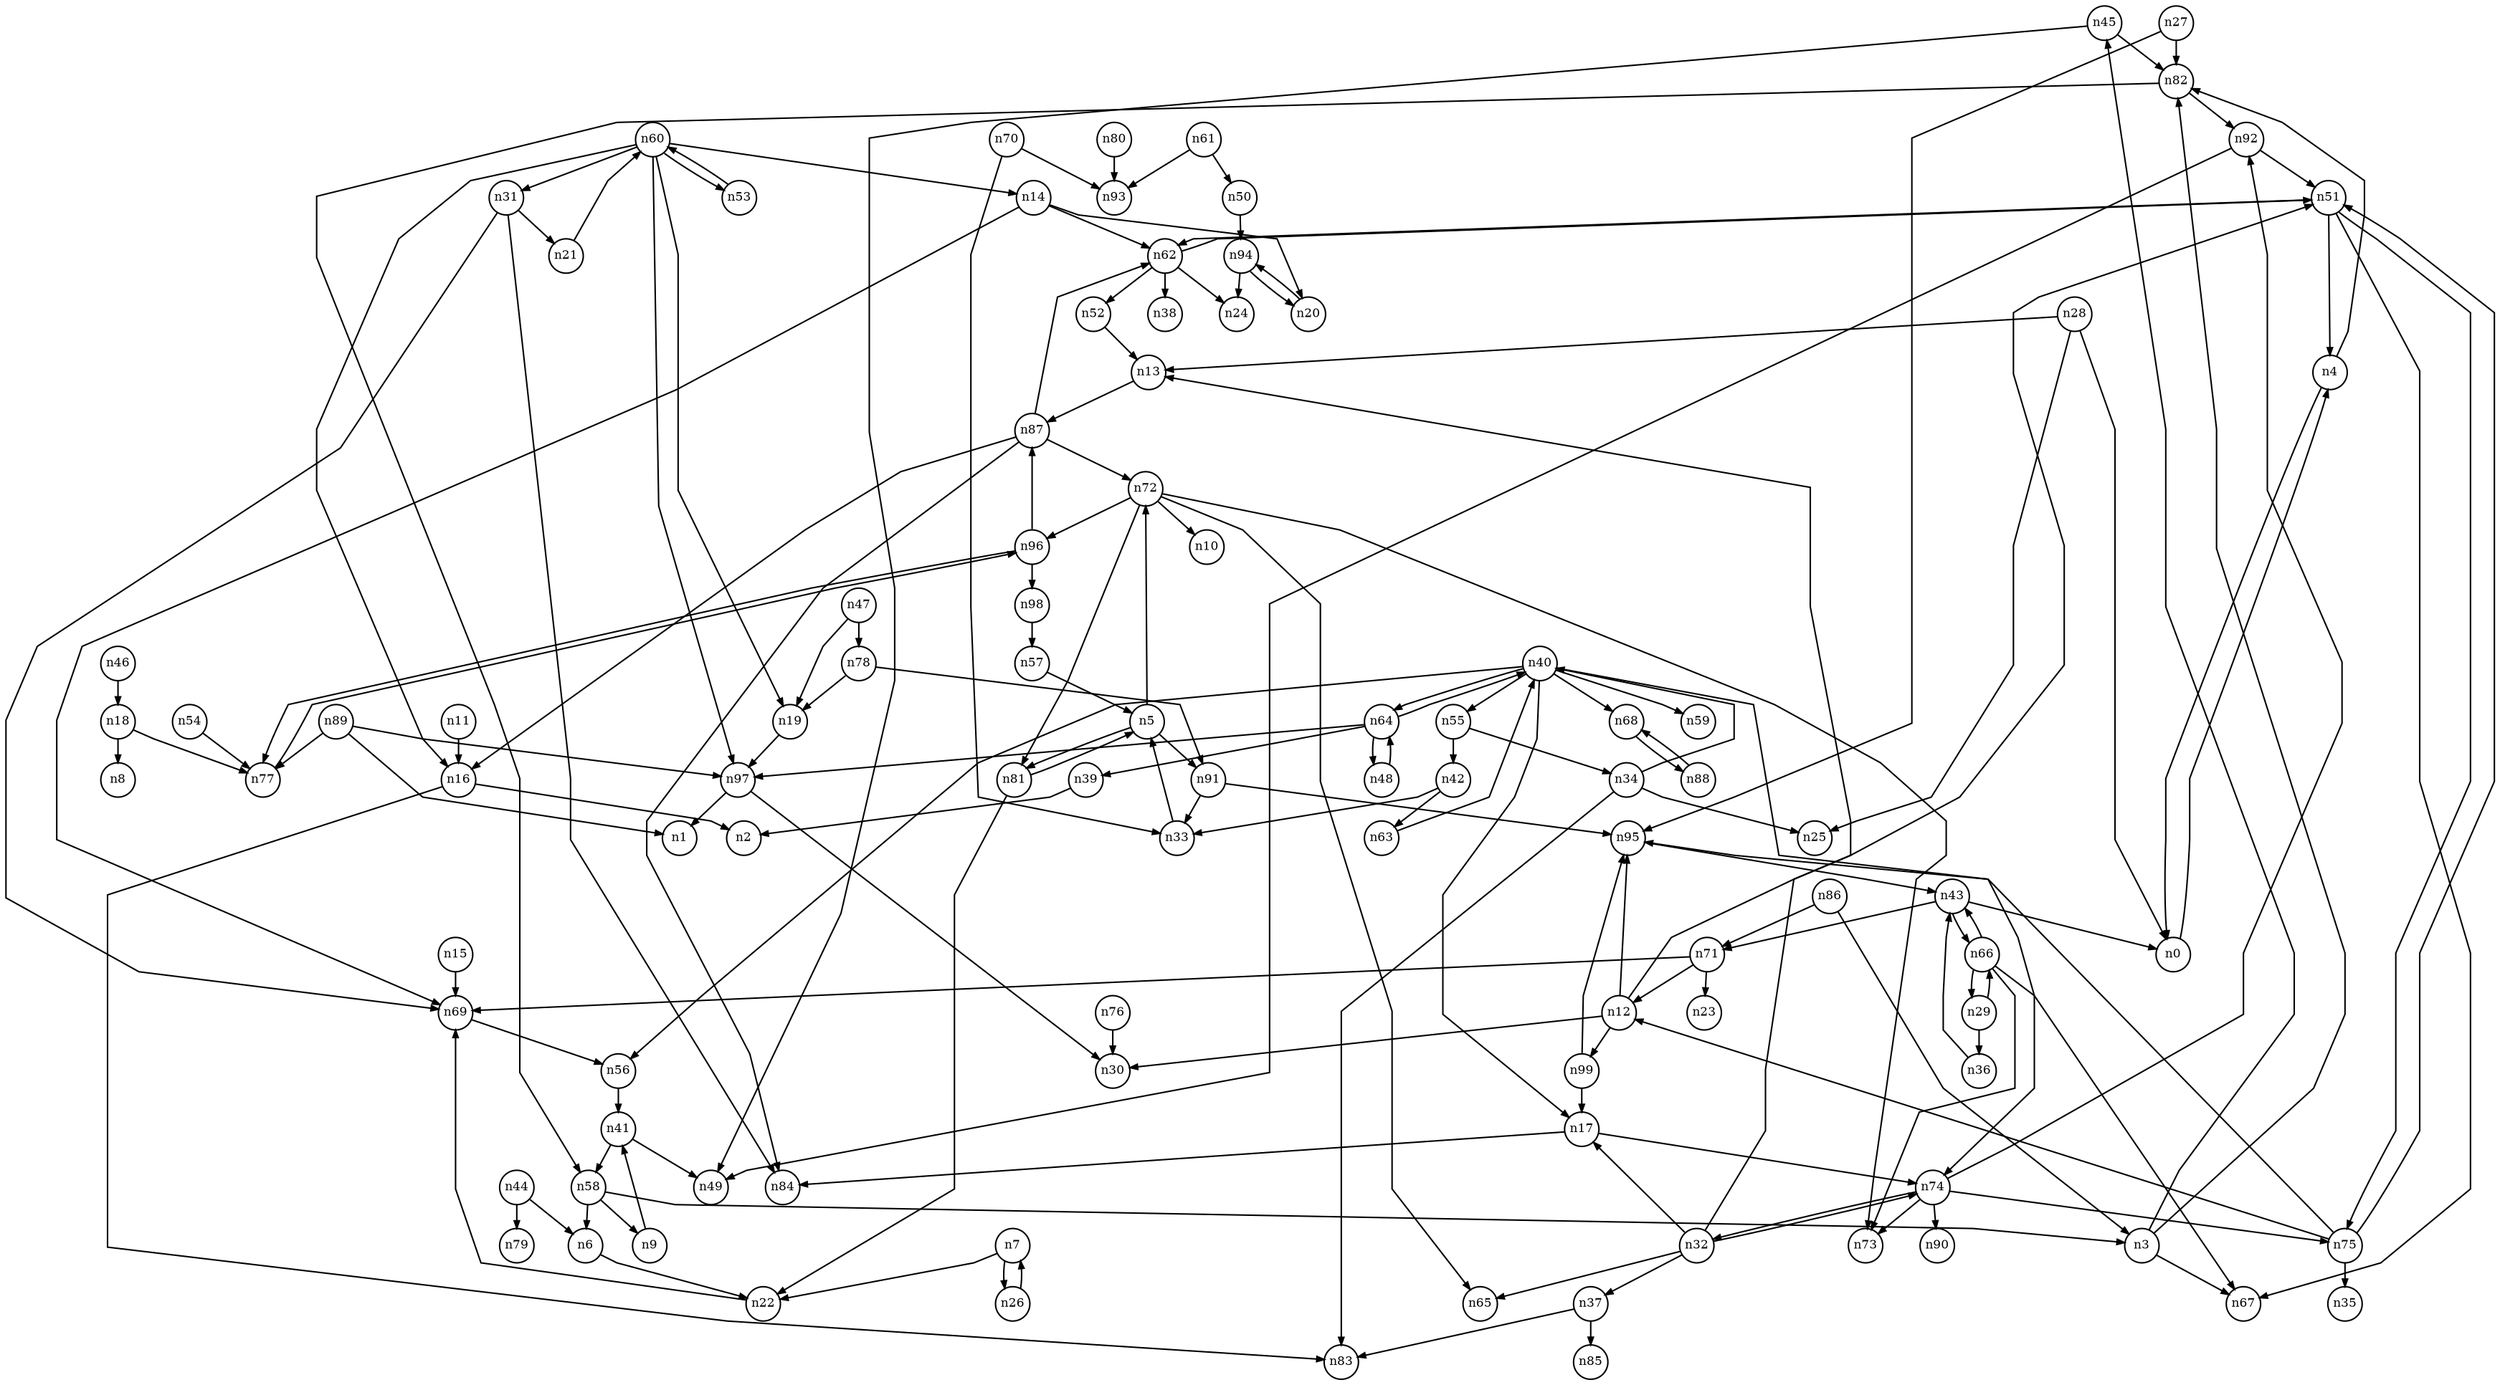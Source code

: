 digraph G{
splines=polyline;
ranksep=0.22;
nodesep=0.22;
nodesize=0.32;
fontsize=8
edge [arrowsize=0.5]
node [fontsize=8 shape=circle width=0.32 fixedsize=shape];

n45 -> n49
n45 -> n82
n3 -> n45
n3 -> n67
n3 -> n82
n82 -> n92
n82 -> n58
n0 -> n4
n4 -> n0
n4 -> n82
n72 -> n10
n72 -> n65
n72 -> n73
n72 -> n96
n72 -> n81
n5 -> n72
n5 -> n91
n5 -> n81
n91 -> n33
n91 -> n95
n22 -> n69
n6 -> n22
n7 -> n22
n7 -> n26
n26 -> n7
n16 -> n2
n16 -> n83
n11 -> n16
n12 -> n30
n12 -> n95
n12 -> n99
n12 -> n51
n95 -> n43
n99 -> n17
n99 -> n95
n20 -> n94
n14 -> n20
n14 -> n62
n14 -> n69
n62 -> n24
n62 -> n38
n62 -> n52
n62 -> n51
n69 -> n56
n15 -> n69
n17 -> n84
n17 -> n74
n18 -> n8
n18 -> n77
n77 -> n96
n97 -> n1
n97 -> n30
n19 -> n97
n94 -> n24
n94 -> n20
n27 -> n82
n27 -> n95
n28 -> n0
n28 -> n13
n28 -> n25
n13 -> n87
n36 -> n43
n29 -> n36
n29 -> n66
n21 -> n60
n31 -> n21
n31 -> n69
n31 -> n84
n32 -> n13
n32 -> n17
n32 -> n37
n32 -> n65
n32 -> n74
n37 -> n83
n37 -> n85
n74 -> n73
n74 -> n75
n74 -> n90
n74 -> n92
n74 -> n32
n34 -> n25
n34 -> n83
n34 -> n40
n39 -> n2
n40 -> n17
n40 -> n55
n40 -> n56
n40 -> n59
n40 -> n64
n40 -> n68
n40 -> n74
n55 -> n34
n55 -> n42
n56 -> n41
n64 -> n39
n64 -> n48
n64 -> n97
n64 -> n40
n68 -> n88
n41 -> n49
n41 -> n58
n58 -> n3
n58 -> n6
n58 -> n9
n33 -> n5
n42 -> n33
n42 -> n63
n63 -> n40
n43 -> n0
n43 -> n66
n43 -> n71
n66 -> n29
n66 -> n67
n66 -> n73
n66 -> n43
n71 -> n12
n71 -> n23
n71 -> n69
n44 -> n6
n44 -> n79
n46 -> n18
n47 -> n19
n47 -> n78
n78 -> n19
n78 -> n91
n50 -> n94
n51 -> n4
n51 -> n62
n51 -> n67
n51 -> n75
n75 -> n12
n75 -> n35
n75 -> n95
n75 -> n51
n52 -> n13
n54 -> n77
n9 -> n41
n60 -> n14
n60 -> n16
n60 -> n19
n60 -> n31
n60 -> n53
n60 -> n97
n53 -> n60
n61 -> n50
n61 -> n93
n48 -> n64
n88 -> n68
n70 -> n33
n70 -> n93
n96 -> n77
n96 -> n98
n96 -> n87
n92 -> n49
n92 -> n51
n76 -> n30
n80 -> n93
n81 -> n5
n81 -> n22
n86 -> n3
n86 -> n71
n87 -> n16
n87 -> n62
n87 -> n72
n87 -> n84
n89 -> n1
n89 -> n77
n89 -> n97
n98 -> n57
n57 -> n5
}
